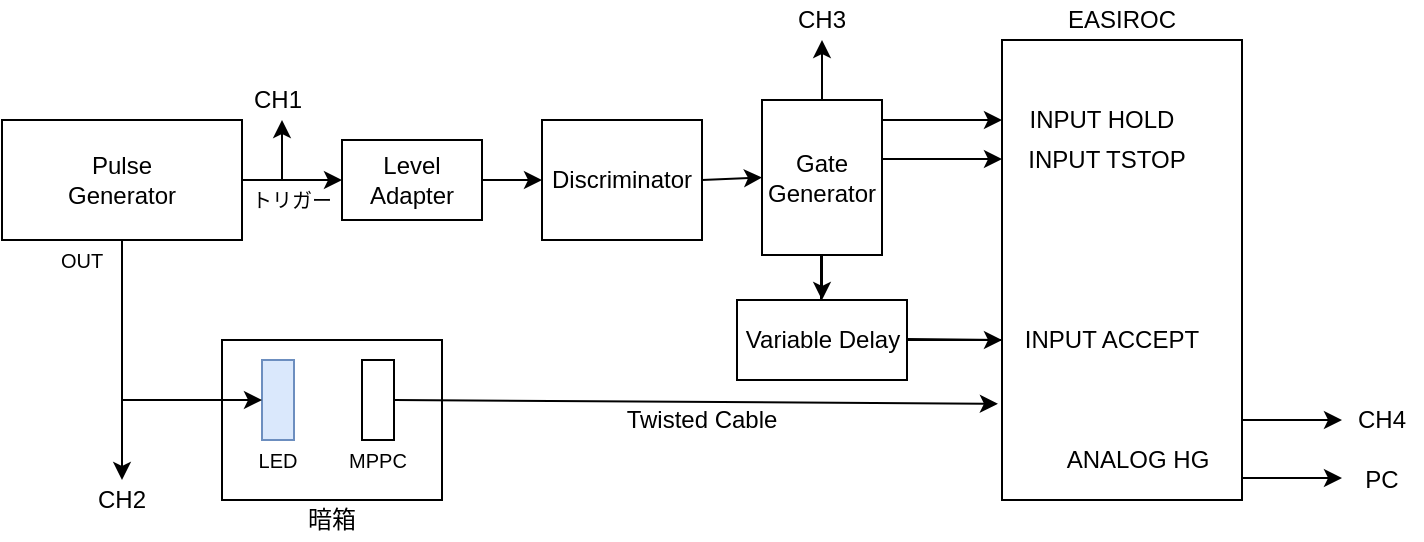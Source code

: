 <mxfile version="14.8.0" type="github" pages="4">
  <diagram id="VIzMXtqezVpVttC0OEFy" name="week1">
    <mxGraphModel dx="1422" dy="705" grid="1" gridSize="10" guides="1" tooltips="1" connect="1" arrows="1" fold="1" page="1" pageScale="1" pageWidth="827" pageHeight="1169" math="0" shadow="0">
      <root>
        <mxCell id="cUu9PjfouGyO5tR0Qzn7-0" />
        <mxCell id="cUu9PjfouGyO5tR0Qzn7-1" parent="cUu9PjfouGyO5tR0Qzn7-0" />
        <mxCell id="y3QXYnu1erSkWp9WGXwU-3" style="edgeStyle=orthogonalEdgeStyle;rounded=0;orthogonalLoop=1;jettySize=auto;html=1;entryX=0;entryY=0.5;entryDx=0;entryDy=0;" edge="1" parent="cUu9PjfouGyO5tR0Qzn7-1" source="cUu9PjfouGyO5tR0Qzn7-2" target="cUu9PjfouGyO5tR0Qzn7-9">
          <mxGeometry relative="1" as="geometry">
            <Array as="points">
              <mxPoint x="150" y="280" />
              <mxPoint x="150" y="280" />
            </Array>
          </mxGeometry>
        </mxCell>
        <mxCell id="cUu9PjfouGyO5tR0Qzn7-2" value="Pulse&lt;br&gt;Generator" style="rounded=0;whiteSpace=wrap;html=1;" parent="cUu9PjfouGyO5tR0Qzn7-1" vertex="1">
          <mxGeometry x="10" y="250" width="120" height="60" as="geometry" />
        </mxCell>
        <mxCell id="cUu9PjfouGyO5tR0Qzn7-6" value="CH2" style="text;html=1;strokeColor=none;fillColor=none;align=center;verticalAlign=middle;whiteSpace=wrap;rounded=0;" parent="cUu9PjfouGyO5tR0Qzn7-1" vertex="1">
          <mxGeometry x="50" y="430" width="40" height="20" as="geometry" />
        </mxCell>
        <mxCell id="cUu9PjfouGyO5tR0Qzn7-7" value="&lt;font style=&quot;font-size: 10px&quot;&gt;OUT&lt;/font&gt;" style="text;html=1;strokeColor=none;fillColor=none;align=center;verticalAlign=middle;whiteSpace=wrap;rounded=0;" parent="cUu9PjfouGyO5tR0Qzn7-1" vertex="1">
          <mxGeometry x="30" y="310" width="40" height="20" as="geometry" />
        </mxCell>
        <mxCell id="uQnxwt80TvmWFvXH1AND-0" style="edgeStyle=orthogonalEdgeStyle;rounded=0;orthogonalLoop=1;jettySize=auto;html=1;entryX=0;entryY=0.5;entryDx=0;entryDy=0;" edge="1" parent="cUu9PjfouGyO5tR0Qzn7-1" source="cUu9PjfouGyO5tR0Qzn7-9" target="cUu9PjfouGyO5tR0Qzn7-15">
          <mxGeometry relative="1" as="geometry" />
        </mxCell>
        <mxCell id="cUu9PjfouGyO5tR0Qzn7-9" value="Level&lt;br&gt;Adapter" style="rounded=0;whiteSpace=wrap;html=1;" parent="cUu9PjfouGyO5tR0Qzn7-1" vertex="1">
          <mxGeometry x="180" y="260" width="70" height="40" as="geometry" />
        </mxCell>
        <mxCell id="cUu9PjfouGyO5tR0Qzn7-11" value="CH1" style="text;html=1;strokeColor=none;fillColor=none;align=center;verticalAlign=middle;whiteSpace=wrap;rounded=0;" parent="cUu9PjfouGyO5tR0Qzn7-1" vertex="1">
          <mxGeometry x="128" y="230" width="40" height="20" as="geometry" />
        </mxCell>
        <mxCell id="cUu9PjfouGyO5tR0Qzn7-12" value="&lt;span style=&quot;font-size: 10px&quot;&gt;トリガー&lt;/span&gt;" style="text;html=1;strokeColor=none;fillColor=none;align=center;verticalAlign=middle;whiteSpace=wrap;rounded=0;" parent="cUu9PjfouGyO5tR0Qzn7-1" vertex="1">
          <mxGeometry x="130" y="280" width="50" height="20" as="geometry" />
        </mxCell>
        <mxCell id="cUu9PjfouGyO5tR0Qzn7-15" value="Discriminator" style="rounded=0;whiteSpace=wrap;html=1;" parent="cUu9PjfouGyO5tR0Qzn7-1" vertex="1">
          <mxGeometry x="280" y="250" width="80" height="60" as="geometry" />
        </mxCell>
        <mxCell id="uQnxwt80TvmWFvXH1AND-7" value="" style="edgeStyle=orthogonalEdgeStyle;rounded=0;orthogonalLoop=1;jettySize=auto;html=1;" edge="1" parent="cUu9PjfouGyO5tR0Qzn7-1" source="cUu9PjfouGyO5tR0Qzn7-16" target="cUu9PjfouGyO5tR0Qzn7-30">
          <mxGeometry relative="1" as="geometry" />
        </mxCell>
        <mxCell id="cUu9PjfouGyO5tR0Qzn7-16" value="Gate&lt;br&gt;Generator" style="rounded=0;whiteSpace=wrap;html=1;" parent="cUu9PjfouGyO5tR0Qzn7-1" vertex="1">
          <mxGeometry x="390" y="240" width="60" height="77.5" as="geometry" />
        </mxCell>
        <mxCell id="cUu9PjfouGyO5tR0Qzn7-20" value="CH3" style="text;html=1;strokeColor=none;fillColor=none;align=center;verticalAlign=middle;whiteSpace=wrap;rounded=0;" parent="cUu9PjfouGyO5tR0Qzn7-1" vertex="1">
          <mxGeometry x="400" y="190" width="40" height="20" as="geometry" />
        </mxCell>
        <mxCell id="cUu9PjfouGyO5tR0Qzn7-24" value="" style="endArrow=none;html=1;" parent="cUu9PjfouGyO5tR0Qzn7-1" edge="1">
          <mxGeometry width="50" height="50" relative="1" as="geometry">
            <mxPoint x="462.5" y="359.5" as="sourcePoint" />
            <mxPoint x="510" y="360" as="targetPoint" />
          </mxGeometry>
        </mxCell>
        <mxCell id="cUu9PjfouGyO5tR0Qzn7-25" value="" style="rounded=0;whiteSpace=wrap;html=1;" parent="cUu9PjfouGyO5tR0Qzn7-1" vertex="1">
          <mxGeometry x="510" y="210" width="120" height="230" as="geometry" />
        </mxCell>
        <mxCell id="cUu9PjfouGyO5tR0Qzn7-26" value="EASIROC" style="text;html=1;strokeColor=none;fillColor=none;align=center;verticalAlign=middle;whiteSpace=wrap;rounded=0;" parent="cUu9PjfouGyO5tR0Qzn7-1" vertex="1">
          <mxGeometry x="530" y="190" width="80" height="20" as="geometry" />
        </mxCell>
        <mxCell id="cUu9PjfouGyO5tR0Qzn7-27" value="INPUT HOLD" style="text;html=1;strokeColor=none;fillColor=none;align=center;verticalAlign=middle;whiteSpace=wrap;rounded=0;" parent="cUu9PjfouGyO5tR0Qzn7-1" vertex="1">
          <mxGeometry x="510" y="240" width="100" height="20" as="geometry" />
        </mxCell>
        <mxCell id="cUu9PjfouGyO5tR0Qzn7-28" value="INPUT TSTOP" style="text;html=1;strokeColor=none;fillColor=none;align=center;verticalAlign=middle;whiteSpace=wrap;rounded=0;" parent="cUu9PjfouGyO5tR0Qzn7-1" vertex="1">
          <mxGeometry x="515" y="260" width="95" height="20" as="geometry" />
        </mxCell>
        <mxCell id="cUu9PjfouGyO5tR0Qzn7-29" value="" style="endArrow=none;html=1;" parent="cUu9PjfouGyO5tR0Qzn7-1" edge="1">
          <mxGeometry width="50" height="50" relative="1" as="geometry">
            <mxPoint x="419.5" y="340" as="sourcePoint" />
            <mxPoint x="419.5" y="317.5" as="targetPoint" />
          </mxGeometry>
        </mxCell>
        <mxCell id="uQnxwt80TvmWFvXH1AND-8" value="" style="edgeStyle=orthogonalEdgeStyle;rounded=0;orthogonalLoop=1;jettySize=auto;html=1;" edge="1" parent="cUu9PjfouGyO5tR0Qzn7-1" source="cUu9PjfouGyO5tR0Qzn7-30" target="cUu9PjfouGyO5tR0Qzn7-31">
          <mxGeometry relative="1" as="geometry" />
        </mxCell>
        <mxCell id="cUu9PjfouGyO5tR0Qzn7-30" value="Variable Delay" style="rounded=0;whiteSpace=wrap;html=1;" parent="cUu9PjfouGyO5tR0Qzn7-1" vertex="1">
          <mxGeometry x="377.5" y="340" width="85" height="40" as="geometry" />
        </mxCell>
        <mxCell id="cUu9PjfouGyO5tR0Qzn7-31" value="INPUT ACCEPT" style="text;html=1;strokeColor=none;fillColor=none;align=center;verticalAlign=middle;whiteSpace=wrap;rounded=0;" parent="cUu9PjfouGyO5tR0Qzn7-1" vertex="1">
          <mxGeometry x="510" y="350" width="110" height="20" as="geometry" />
        </mxCell>
        <mxCell id="cUu9PjfouGyO5tR0Qzn7-32" value="ANALOG HG" style="text;html=1;strokeColor=none;fillColor=none;align=center;verticalAlign=middle;whiteSpace=wrap;rounded=0;" parent="cUu9PjfouGyO5tR0Qzn7-1" vertex="1">
          <mxGeometry x="530" y="410" width="96" height="20" as="geometry" />
        </mxCell>
        <mxCell id="cUu9PjfouGyO5tR0Qzn7-39" value="CH4" style="text;html=1;strokeColor=none;fillColor=none;align=center;verticalAlign=middle;whiteSpace=wrap;rounded=0;" parent="cUu9PjfouGyO5tR0Qzn7-1" vertex="1">
          <mxGeometry x="680" y="390" width="40" height="20" as="geometry" />
        </mxCell>
        <mxCell id="cUu9PjfouGyO5tR0Qzn7-40" value="PC" style="text;html=1;strokeColor=none;fillColor=none;align=center;verticalAlign=middle;whiteSpace=wrap;rounded=0;" parent="cUu9PjfouGyO5tR0Qzn7-1" vertex="1">
          <mxGeometry x="680" y="420" width="40" height="20" as="geometry" />
        </mxCell>
        <mxCell id="cUu9PjfouGyO5tR0Qzn7-41" value="" style="rounded=0;whiteSpace=wrap;html=1;" parent="cUu9PjfouGyO5tR0Qzn7-1" vertex="1">
          <mxGeometry x="120" y="360" width="110" height="80" as="geometry" />
        </mxCell>
        <mxCell id="cUu9PjfouGyO5tR0Qzn7-43" value="" style="rounded=0;whiteSpace=wrap;html=1;fillColor=#dae8fc;strokeColor=#6c8ebf;" parent="cUu9PjfouGyO5tR0Qzn7-1" vertex="1">
          <mxGeometry x="140" y="370" width="16" height="40" as="geometry" />
        </mxCell>
        <mxCell id="cUu9PjfouGyO5tR0Qzn7-47" value="" style="rounded=0;whiteSpace=wrap;html=1;" parent="cUu9PjfouGyO5tR0Qzn7-1" vertex="1">
          <mxGeometry x="190" y="370" width="16" height="40" as="geometry" />
        </mxCell>
        <mxCell id="cUu9PjfouGyO5tR0Qzn7-52" value="&lt;font style=&quot;font-size: 10px&quot;&gt;LED&lt;/font&gt;" style="text;html=1;strokeColor=none;fillColor=none;align=center;verticalAlign=middle;whiteSpace=wrap;rounded=0;" parent="cUu9PjfouGyO5tR0Qzn7-1" vertex="1">
          <mxGeometry x="128" y="410" width="40" height="20" as="geometry" />
        </mxCell>
        <mxCell id="cUu9PjfouGyO5tR0Qzn7-53" value="暗箱" style="text;html=1;strokeColor=none;fillColor=none;align=center;verticalAlign=middle;whiteSpace=wrap;rounded=0;" parent="cUu9PjfouGyO5tR0Qzn7-1" vertex="1">
          <mxGeometry x="155" y="440" width="40" height="20" as="geometry" />
        </mxCell>
        <mxCell id="cUu9PjfouGyO5tR0Qzn7-55" value="&lt;font style=&quot;font-size: 10px&quot;&gt;MPPC&lt;/font&gt;" style="text;html=1;strokeColor=none;fillColor=none;align=center;verticalAlign=middle;whiteSpace=wrap;rounded=0;" parent="cUu9PjfouGyO5tR0Qzn7-1" vertex="1">
          <mxGeometry x="178" y="410" width="40" height="20" as="geometry" />
        </mxCell>
        <mxCell id="y3QXYnu1erSkWp9WGXwU-6" value="" style="endArrow=classic;html=1;" edge="1" parent="cUu9PjfouGyO5tR0Qzn7-1">
          <mxGeometry width="50" height="50" relative="1" as="geometry">
            <mxPoint x="150" y="280" as="sourcePoint" />
            <mxPoint x="150" y="250" as="targetPoint" />
          </mxGeometry>
        </mxCell>
        <mxCell id="uQnxwt80TvmWFvXH1AND-3" value="" style="endArrow=classic;html=1;entryX=0;entryY=0.5;entryDx=0;entryDy=0;" edge="1" parent="cUu9PjfouGyO5tR0Qzn7-1" target="cUu9PjfouGyO5tR0Qzn7-16">
          <mxGeometry width="50" height="50" relative="1" as="geometry">
            <mxPoint x="360" y="280" as="sourcePoint" />
            <mxPoint x="410" y="230" as="targetPoint" />
          </mxGeometry>
        </mxCell>
        <mxCell id="uQnxwt80TvmWFvXH1AND-4" value="" style="endArrow=classic;html=1;entryX=0;entryY=0.5;entryDx=0;entryDy=0;entryPerimeter=0;" edge="1" parent="cUu9PjfouGyO5tR0Qzn7-1" target="cUu9PjfouGyO5tR0Qzn7-27">
          <mxGeometry width="50" height="50" relative="1" as="geometry">
            <mxPoint x="450" y="250" as="sourcePoint" />
            <mxPoint x="500" y="200" as="targetPoint" />
          </mxGeometry>
        </mxCell>
        <mxCell id="uQnxwt80TvmWFvXH1AND-5" value="" style="endArrow=classic;html=1;entryX=0;entryY=0.5;entryDx=0;entryDy=0;entryPerimeter=0;" edge="1" parent="cUu9PjfouGyO5tR0Qzn7-1">
          <mxGeometry width="50" height="50" relative="1" as="geometry">
            <mxPoint x="450" y="269.5" as="sourcePoint" />
            <mxPoint x="510" y="269.5" as="targetPoint" />
          </mxGeometry>
        </mxCell>
        <mxCell id="uQnxwt80TvmWFvXH1AND-6" value="" style="endArrow=classic;html=1;entryX=0.5;entryY=1;entryDx=0;entryDy=0;exitX=0.5;exitY=0;exitDx=0;exitDy=0;" edge="1" parent="cUu9PjfouGyO5tR0Qzn7-1" source="cUu9PjfouGyO5tR0Qzn7-16" target="cUu9PjfouGyO5tR0Qzn7-20">
          <mxGeometry width="50" height="50" relative="1" as="geometry">
            <mxPoint x="414" y="240" as="sourcePoint" />
            <mxPoint x="464" y="190" as="targetPoint" />
          </mxGeometry>
        </mxCell>
        <mxCell id="uQnxwt80TvmWFvXH1AND-9" value="" style="endArrow=classic;html=1;entryX=-0.017;entryY=0.791;entryDx=0;entryDy=0;entryPerimeter=0;" edge="1" parent="cUu9PjfouGyO5tR0Qzn7-1" target="cUu9PjfouGyO5tR0Qzn7-25">
          <mxGeometry width="50" height="50" relative="1" as="geometry">
            <mxPoint x="206" y="390" as="sourcePoint" />
            <mxPoint x="256" y="340" as="targetPoint" />
          </mxGeometry>
        </mxCell>
        <mxCell id="uQnxwt80TvmWFvXH1AND-10" value="" style="endArrow=classic;html=1;entryX=0;entryY=0.5;entryDx=0;entryDy=0;" edge="1" parent="cUu9PjfouGyO5tR0Qzn7-1" target="cUu9PjfouGyO5tR0Qzn7-43">
          <mxGeometry width="50" height="50" relative="1" as="geometry">
            <mxPoint x="70" y="390" as="sourcePoint" />
            <mxPoint x="120" y="335" as="targetPoint" />
          </mxGeometry>
        </mxCell>
        <mxCell id="uQnxwt80TvmWFvXH1AND-12" value="" style="endArrow=classic;html=1;entryX=0.5;entryY=0;entryDx=0;entryDy=0;exitX=0.5;exitY=1;exitDx=0;exitDy=0;exitPerimeter=0;" edge="1" parent="cUu9PjfouGyO5tR0Qzn7-1" source="cUu9PjfouGyO5tR0Qzn7-2" target="cUu9PjfouGyO5tR0Qzn7-6">
          <mxGeometry width="50" height="50" relative="1" as="geometry">
            <mxPoint x="60" y="315" as="sourcePoint" />
            <mxPoint x="110" y="265" as="targetPoint" />
          </mxGeometry>
        </mxCell>
        <mxCell id="BYKjfA4uncPW33Gn7qg3-0" value="" style="endArrow=classic;html=1;entryX=0;entryY=0.5;entryDx=0;entryDy=0;" edge="1" parent="cUu9PjfouGyO5tR0Qzn7-1" target="cUu9PjfouGyO5tR0Qzn7-39">
          <mxGeometry width="50" height="50" relative="1" as="geometry">
            <mxPoint x="630" y="400" as="sourcePoint" />
            <mxPoint x="680" y="350" as="targetPoint" />
          </mxGeometry>
        </mxCell>
        <mxCell id="BYKjfA4uncPW33Gn7qg3-1" value="" style="endArrow=classic;html=1;entryX=0;entryY=0.5;entryDx=0;entryDy=0;" edge="1" parent="cUu9PjfouGyO5tR0Qzn7-1">
          <mxGeometry width="50" height="50" relative="1" as="geometry">
            <mxPoint x="630" y="429" as="sourcePoint" />
            <mxPoint x="680" y="429" as="targetPoint" />
          </mxGeometry>
        </mxCell>
        <mxCell id="JjAQMw-x5EHKRVcm1I6i-4" value="Twisted Cable" style="text;html=1;strokeColor=none;fillColor=none;align=center;verticalAlign=middle;whiteSpace=wrap;rounded=0;" vertex="1" parent="cUu9PjfouGyO5tR0Qzn7-1">
          <mxGeometry x="310" y="390" width="100" height="20" as="geometry" />
        </mxCell>
      </root>
    </mxGraphModel>
  </diagram>
  <diagram id="Lo5GudRYVA3cNbUUu6u8" name="week2">
    <mxGraphModel dx="1422" dy="705" grid="1" gridSize="10" guides="1" tooltips="1" connect="1" arrows="1" fold="1" page="1" pageScale="1" pageWidth="827" pageHeight="1169" math="0" shadow="0">
      <root>
        <mxCell id="0" />
        <mxCell id="1" parent="0" />
        <mxCell id="Ji7lrNQVcZ0eJJV9aK35-1" value="" style="rounded=0;whiteSpace=wrap;html=1;" parent="1" vertex="1">
          <mxGeometry x="490" y="200" width="120" height="220" as="geometry" />
        </mxCell>
        <mxCell id="Ji7lrNQVcZ0eJJV9aK35-2" value="EASIROC" style="text;html=1;strokeColor=none;fillColor=none;align=center;verticalAlign=middle;whiteSpace=wrap;rounded=0;" parent="1" vertex="1">
          <mxGeometry x="540" y="170" width="40" height="20" as="geometry" />
        </mxCell>
        <mxCell id="Ji7lrNQVcZ0eJJV9aK35-3" value="INPUT HOLD" style="text;html=1;strokeColor=none;fillColor=none;align=center;verticalAlign=middle;whiteSpace=wrap;rounded=0;" parent="1" vertex="1">
          <mxGeometry x="490" y="220" width="100" height="20" as="geometry" />
        </mxCell>
        <mxCell id="Ji7lrNQVcZ0eJJV9aK35-4" value="INPUT TSTOP" style="text;html=1;strokeColor=none;fillColor=none;align=center;verticalAlign=middle;whiteSpace=wrap;rounded=0;" parent="1" vertex="1">
          <mxGeometry x="490" y="240" width="100" height="20" as="geometry" />
        </mxCell>
        <mxCell id="Ji7lrNQVcZ0eJJV9aK35-5" value="INPUT ACCEPT" style="text;html=1;strokeColor=none;fillColor=none;align=center;verticalAlign=middle;whiteSpace=wrap;rounded=0;" parent="1" vertex="1">
          <mxGeometry x="497.5" y="320" width="105" height="20" as="geometry" />
        </mxCell>
        <mxCell id="Ji7lrNQVcZ0eJJV9aK35-7" value="ANALOG HG" style="text;html=1;strokeColor=none;fillColor=none;align=center;verticalAlign=middle;whiteSpace=wrap;rounded=0;" parent="1" vertex="1">
          <mxGeometry x="510" y="390" width="110" height="20" as="geometry" />
        </mxCell>
        <mxCell id="Ji7lrNQVcZ0eJJV9aK35-15" value="CH3" style="text;html=1;strokeColor=none;fillColor=none;align=center;verticalAlign=middle;whiteSpace=wrap;rounded=0;" parent="1" vertex="1">
          <mxGeometry x="670" y="370" width="40" height="20" as="geometry" />
        </mxCell>
        <mxCell id="Ji7lrNQVcZ0eJJV9aK35-16" value="PC" style="text;html=1;strokeColor=none;fillColor=none;align=center;verticalAlign=middle;whiteSpace=wrap;rounded=0;" parent="1" vertex="1">
          <mxGeometry x="670" y="400" width="40" height="20" as="geometry" />
        </mxCell>
        <mxCell id="oYqqVpNoEUwPqUknw9KI-1" value="" style="edgeStyle=orthogonalEdgeStyle;rounded=0;orthogonalLoop=1;jettySize=auto;html=1;" edge="1" parent="1" source="Ji7lrNQVcZ0eJJV9aK35-17" target="Ji7lrNQVcZ0eJJV9aK35-21">
          <mxGeometry relative="1" as="geometry" />
        </mxCell>
        <mxCell id="Ji7lrNQVcZ0eJJV9aK35-17" value="Trigger&lt;br&gt;Scintillator" style="rounded=0;whiteSpace=wrap;html=1;" parent="1" vertex="1">
          <mxGeometry x="35" y="240" width="100" height="40" as="geometry" />
        </mxCell>
        <mxCell id="Ji7lrNQVcZ0eJJV9aK35-18" value="Main&lt;br&gt;Scintillator" style="rounded=0;whiteSpace=wrap;html=1;" parent="1" vertex="1">
          <mxGeometry x="40" y="350" width="130" height="60" as="geometry" />
        </mxCell>
        <mxCell id="Ji7lrNQVcZ0eJJV9aK35-19" value="HV -1300V" style="text;html=1;strokeColor=none;fillColor=none;align=center;verticalAlign=middle;whiteSpace=wrap;rounded=0;" parent="1" vertex="1">
          <mxGeometry x="50" y="200" width="70" height="50" as="geometry" />
        </mxCell>
        <mxCell id="oYqqVpNoEUwPqUknw9KI-2" value="" style="edgeStyle=orthogonalEdgeStyle;rounded=0;orthogonalLoop=1;jettySize=auto;html=1;" edge="1" parent="1" source="Ji7lrNQVcZ0eJJV9aK35-21" target="Ji7lrNQVcZ0eJJV9aK35-22">
          <mxGeometry relative="1" as="geometry" />
        </mxCell>
        <mxCell id="Ji7lrNQVcZ0eJJV9aK35-21" value="Discriminator" style="rounded=0;whiteSpace=wrap;html=1;" parent="1" vertex="1">
          <mxGeometry x="170" y="245" width="80" height="30" as="geometry" />
        </mxCell>
        <mxCell id="oYqqVpNoEUwPqUknw9KI-5" value="" style="edgeStyle=orthogonalEdgeStyle;rounded=0;orthogonalLoop=1;jettySize=auto;html=1;" edge="1" parent="1" source="Ji7lrNQVcZ0eJJV9aK35-22" target="Ji7lrNQVcZ0eJJV9aK35-40">
          <mxGeometry relative="1" as="geometry" />
        </mxCell>
        <mxCell id="Ji7lrNQVcZ0eJJV9aK35-22" value="Gate&lt;br&gt;Generator" style="rounded=0;whiteSpace=wrap;html=1;" parent="1" vertex="1">
          <mxGeometry x="290" y="217.5" width="70" height="85" as="geometry" />
        </mxCell>
        <mxCell id="Ji7lrNQVcZ0eJJV9aK35-23" value="" style="endArrow=none;html=1;entryX=0;entryY=0.5;entryDx=0;entryDy=0;" parent="1" target="Ji7lrNQVcZ0eJJV9aK35-22" edge="1">
          <mxGeometry width="50" height="50" relative="1" as="geometry">
            <mxPoint x="250" y="260" as="sourcePoint" />
            <mxPoint x="300" y="210" as="targetPoint" />
          </mxGeometry>
        </mxCell>
        <mxCell id="Ji7lrNQVcZ0eJJV9aK35-25" value="CH1" style="text;html=1;strokeColor=none;fillColor=none;align=center;verticalAlign=middle;whiteSpace=wrap;rounded=0;" parent="1" vertex="1">
          <mxGeometry x="130" y="197.5" width="40" height="20" as="geometry" />
        </mxCell>
        <mxCell id="Ji7lrNQVcZ0eJJV9aK35-27" value="CH2" style="text;html=1;strokeColor=none;fillColor=none;align=center;verticalAlign=middle;whiteSpace=wrap;rounded=0;" parent="1" vertex="1">
          <mxGeometry x="250" y="200" width="40" height="20" as="geometry" />
        </mxCell>
        <mxCell id="Ji7lrNQVcZ0eJJV9aK35-32" value="" style="endArrow=none;html=1;" parent="1" edge="1">
          <mxGeometry width="50" height="50" relative="1" as="geometry">
            <mxPoint x="320" y="330" as="sourcePoint" />
            <mxPoint x="320" y="302.5" as="targetPoint" />
          </mxGeometry>
        </mxCell>
        <mxCell id="Ji7lrNQVcZ0eJJV9aK35-34" value="Variable&lt;br&gt;Delay" style="rounded=0;whiteSpace=wrap;html=1;direction=south;" parent="1" vertex="1">
          <mxGeometry x="390" y="300" width="60" height="60" as="geometry" />
        </mxCell>
        <mxCell id="Ji7lrNQVcZ0eJJV9aK35-40" value="CH4" style="text;html=1;strokeColor=none;fillColor=none;align=center;verticalAlign=middle;whiteSpace=wrap;rounded=0;" parent="1" vertex="1">
          <mxGeometry x="305" y="160" width="40" height="20" as="geometry" />
        </mxCell>
        <mxCell id="oYqqVpNoEUwPqUknw9KI-3" value="" style="endArrow=classic;html=1;entryX=0;entryY=0.5;entryDx=0;entryDy=0;" edge="1" parent="1" target="Ji7lrNQVcZ0eJJV9aK35-3">
          <mxGeometry width="50" height="50" relative="1" as="geometry">
            <mxPoint x="360" y="230" as="sourcePoint" />
            <mxPoint x="410" y="185" as="targetPoint" />
          </mxGeometry>
        </mxCell>
        <mxCell id="oYqqVpNoEUwPqUknw9KI-4" value="" style="endArrow=classic;html=1;entryX=0;entryY=0.5;entryDx=0;entryDy=0;" edge="1" parent="1">
          <mxGeometry width="50" height="50" relative="1" as="geometry">
            <mxPoint x="360" y="249" as="sourcePoint" />
            <mxPoint x="490" y="249" as="targetPoint" />
          </mxGeometry>
        </mxCell>
        <mxCell id="oYqqVpNoEUwPqUknw9KI-6" value="" style="endArrow=classic;html=1;entryX=0.5;entryY=1;entryDx=0;entryDy=0;" edge="1" parent="1" target="Ji7lrNQVcZ0eJJV9aK35-34">
          <mxGeometry width="50" height="50" relative="1" as="geometry">
            <mxPoint x="320" y="330" as="sourcePoint" />
            <mxPoint x="370" y="280" as="targetPoint" />
          </mxGeometry>
        </mxCell>
        <mxCell id="oYqqVpNoEUwPqUknw9KI-8" value="" style="endArrow=classic;html=1;entryX=-0.008;entryY=0.823;entryDx=0;entryDy=0;entryPerimeter=0;" edge="1" parent="1" target="Ji7lrNQVcZ0eJJV9aK35-1">
          <mxGeometry width="50" height="50" relative="1" as="geometry">
            <mxPoint x="170" y="380" as="sourcePoint" />
            <mxPoint x="220" y="330" as="targetPoint" />
          </mxGeometry>
        </mxCell>
        <mxCell id="oYqqVpNoEUwPqUknw9KI-11" value="" style="endArrow=classic;html=1;" edge="1" parent="1">
          <mxGeometry width="50" height="50" relative="1" as="geometry">
            <mxPoint x="269.5" y="260" as="sourcePoint" />
            <mxPoint x="269.5" y="220" as="targetPoint" />
          </mxGeometry>
        </mxCell>
        <mxCell id="oYqqVpNoEUwPqUknw9KI-13" value="" style="endArrow=classic;html=1;" edge="1" parent="1">
          <mxGeometry width="50" height="50" relative="1" as="geometry">
            <mxPoint x="150" y="260" as="sourcePoint" />
            <mxPoint x="150" y="220" as="targetPoint" />
          </mxGeometry>
        </mxCell>
        <mxCell id="mdzj88hZtW25muBwfcRM-1" value="Twisted Cable&lt;br&gt;(64本)" style="text;html=1;strokeColor=none;fillColor=none;align=center;verticalAlign=middle;whiteSpace=wrap;rounded=0;" vertex="1" parent="1">
          <mxGeometry x="275" y="390" width="100" height="20" as="geometry" />
        </mxCell>
        <mxCell id="bWbt9MxjqxlLeClVLNcf-1" value="" style="endArrow=classic;html=1;entryX=-0.017;entryY=0.595;entryDx=0;entryDy=0;entryPerimeter=0;" edge="1" parent="1" target="Ji7lrNQVcZ0eJJV9aK35-1">
          <mxGeometry width="50" height="50" relative="1" as="geometry">
            <mxPoint x="450" y="330" as="sourcePoint" />
            <mxPoint x="480" y="330" as="targetPoint" />
          </mxGeometry>
        </mxCell>
        <mxCell id="bWbt9MxjqxlLeClVLNcf-2" value="" style="endArrow=classic;html=1;entryX=0;entryY=0.5;entryDx=0;entryDy=0;" edge="1" parent="1" target="Ji7lrNQVcZ0eJJV9aK35-15">
          <mxGeometry width="50" height="50" relative="1" as="geometry">
            <mxPoint x="610" y="380" as="sourcePoint" />
            <mxPoint x="660" y="330" as="targetPoint" />
          </mxGeometry>
        </mxCell>
        <mxCell id="bWbt9MxjqxlLeClVLNcf-3" value="" style="endArrow=classic;html=1;entryX=0;entryY=0.5;entryDx=0;entryDy=0;" edge="1" parent="1">
          <mxGeometry width="50" height="50" relative="1" as="geometry">
            <mxPoint x="610" y="410" as="sourcePoint" />
            <mxPoint x="670" y="410" as="targetPoint" />
          </mxGeometry>
        </mxCell>
      </root>
    </mxGraphModel>
  </diagram>
  <diagram id="C8Oa22iKtFZyBKS8Fa9D" name="scintillator">
    <mxGraphModel dx="1422" dy="705" grid="1" gridSize="10" guides="1" tooltips="1" connect="1" arrows="1" fold="1" page="1" pageScale="1" pageWidth="827" pageHeight="1169" math="0" shadow="0">
      <root>
        <mxCell id="QXPu5I6CpDuPxE4-Bhv0-0" />
        <mxCell id="QXPu5I6CpDuPxE4-Bhv0-1" parent="QXPu5I6CpDuPxE4-Bhv0-0" />
        <mxCell id="C8v1Nsa6sYDW0nCC3gCH-4" value="" style="shape=cube;whiteSpace=wrap;html=1;boundedLbl=1;backgroundOutline=1;darkOpacity=0.05;darkOpacity2=0.1;size=30;" parent="QXPu5I6CpDuPxE4-Bhv0-1" vertex="1">
          <mxGeometry x="140" y="140" width="190" height="80" as="geometry" />
        </mxCell>
        <mxCell id="C8v1Nsa6sYDW0nCC3gCH-7" value="" style="group" parent="QXPu5I6CpDuPxE4-Bhv0-1" vertex="1" connectable="0">
          <mxGeometry x="170.003" y="89.997" width="108.527" height="88.033" as="geometry" />
        </mxCell>
        <mxCell id="C8v1Nsa6sYDW0nCC3gCH-3" value="" style="strokeWidth=1;html=1;shape=mxgraph.flowchart.direct_data;whiteSpace=wrap;direction=north;rotation=134;" parent="C8v1Nsa6sYDW0nCC3gCH-7" vertex="1">
          <mxGeometry x="18.527" y="-1.967" width="20" height="60" as="geometry" />
        </mxCell>
        <mxCell id="C8v1Nsa6sYDW0nCC3gCH-6" value="" style="shape=cube;whiteSpace=wrap;html=1;boundedLbl=1;backgroundOutline=1;darkOpacity=0.05;darkOpacity2=0.1;size=40;" parent="C8v1Nsa6sYDW0nCC3gCH-7" vertex="1">
          <mxGeometry x="28.527" y="38.033" width="80" height="50" as="geometry" />
        </mxCell>
        <mxCell id="qSsTESZ9RphQpEn__S_5-6" value="" style="shape=requiredInterface;html=1;verticalLabelPosition=bottom;strokeWidth=1;direction=south;" parent="C8v1Nsa6sYDW0nCC3gCH-7" vertex="1">
          <mxGeometry y="78.03" width="60" height="10" as="geometry" />
        </mxCell>
        <mxCell id="C8v1Nsa6sYDW0nCC3gCH-9" value="西" style="text;html=1;strokeColor=none;fillColor=none;align=center;verticalAlign=middle;whiteSpace=wrap;rounded=0;" parent="QXPu5I6CpDuPxE4-Bhv0-1" vertex="1">
          <mxGeometry x="100" y="140" width="40" height="20" as="geometry" />
        </mxCell>
        <mxCell id="C8v1Nsa6sYDW0nCC3gCH-10" value="東" style="text;html=1;strokeColor=none;fillColor=none;align=center;verticalAlign=middle;whiteSpace=wrap;rounded=0;" parent="QXPu5I6CpDuPxE4-Bhv0-1" vertex="1">
          <mxGeometry x="330" y="140" width="40" height="20" as="geometry" />
        </mxCell>
        <mxCell id="C8v1Nsa6sYDW0nCC3gCH-13" value="" style="shape=requiredInterface;html=1;verticalLabelPosition=bottom;strokeWidth=1;direction=south;" parent="QXPu5I6CpDuPxE4-Bhv0-1" vertex="1">
          <mxGeometry x="238.53" y="178.03" width="40" height="10" as="geometry" />
        </mxCell>
        <mxCell id="qSsTESZ9RphQpEn__S_5-3" value="" style="shape=requiredInterface;html=1;verticalLabelPosition=bottom;strokeWidth=1;direction=south;" parent="QXPu5I6CpDuPxE4-Bhv0-1" vertex="1">
          <mxGeometry x="170" y="220" width="160" height="10" as="geometry" />
        </mxCell>
        <mxCell id="qSsTESZ9RphQpEn__S_5-4" value="750mm" style="text;html=1;strokeColor=none;fillColor=none;align=center;verticalAlign=middle;whiteSpace=wrap;rounded=0;" parent="QXPu5I6CpDuPxE4-Bhv0-1" vertex="1">
          <mxGeometry x="250" y="230" width="40" height="20" as="geometry" />
        </mxCell>
        <mxCell id="qSsTESZ9RphQpEn__S_5-5" value="70mm" style="text;html=1;strokeColor=none;fillColor=none;align=center;verticalAlign=middle;whiteSpace=wrap;rounded=0;" parent="QXPu5I6CpDuPxE4-Bhv0-1" vertex="1">
          <mxGeometry x="250" y="188.03" width="40" height="20" as="geometry" />
        </mxCell>
        <mxCell id="qSsTESZ9RphQpEn__S_5-7" value="a" style="text;html=1;strokeColor=none;fillColor=none;align=center;verticalAlign=middle;whiteSpace=wrap;rounded=0;" parent="QXPu5I6CpDuPxE4-Bhv0-1" vertex="1">
          <mxGeometry x="180" y="173.03" width="40" height="20" as="geometry" />
        </mxCell>
        <mxCell id="OkhWLbDddTzcz-lvyxJK-0" value="" style="group" vertex="1" connectable="0" parent="QXPu5I6CpDuPxE4-Bhv0-1">
          <mxGeometry x="550.003" y="309.997" width="108.527" height="88.033" as="geometry" />
        </mxCell>
        <mxCell id="OkhWLbDddTzcz-lvyxJK-1" value="" style="strokeWidth=1;html=1;shape=mxgraph.flowchart.direct_data;whiteSpace=wrap;direction=north;rotation=134;" vertex="1" parent="OkhWLbDddTzcz-lvyxJK-0">
          <mxGeometry x="18.527" y="-1.967" width="20" height="60" as="geometry" />
        </mxCell>
        <mxCell id="OkhWLbDddTzcz-lvyxJK-2" value="" style="shape=cube;whiteSpace=wrap;html=1;boundedLbl=1;backgroundOutline=1;darkOpacity=0.05;darkOpacity2=0.1;size=40;" vertex="1" parent="OkhWLbDddTzcz-lvyxJK-0">
          <mxGeometry x="28.527" y="38.033" width="80" height="50" as="geometry" />
        </mxCell>
      </root>
    </mxGraphModel>
  </diagram>
  <diagram id="am_VJoZVjMX6br0QPQGv" name="Main_Scintillator">
    <mxGraphModel dx="1422" dy="705" grid="1" gridSize="10" guides="1" tooltips="1" connect="1" arrows="1" fold="1" page="1" pageScale="1" pageWidth="827" pageHeight="1169" math="0" shadow="0">
      <root>
        <mxCell id="MOiCT6kiYbRIa2m8P4lJ-0" />
        <mxCell id="MOiCT6kiYbRIa2m8P4lJ-1" parent="MOiCT6kiYbRIa2m8P4lJ-0" />
        <mxCell id="9iGXb3V7DAH4OSTbj_-p-18" value="" style="shape=requiredInterface;html=1;verticalLabelPosition=bottom;" vertex="1" parent="MOiCT6kiYbRIa2m8P4lJ-1">
          <mxGeometry x="580" y="430" width="10" height="20" as="geometry" />
        </mxCell>
        <mxCell id="9iGXb3V7DAH4OSTbj_-p-19" value="" style="shape=requiredInterface;html=1;verticalLabelPosition=bottom;rotation=-45;" vertex="1" parent="MOiCT6kiYbRIa2m8P4lJ-1">
          <mxGeometry x="559.39" y="374.39" width="10" height="60" as="geometry" />
        </mxCell>
        <mxCell id="9iGXb3V7DAH4OSTbj_-p-20" value="" style="shape=requiredInterface;html=1;verticalLabelPosition=bottom;direction=north;" vertex="1" parent="MOiCT6kiYbRIa2m8P4lJ-1">
          <mxGeometry x="160" y="380" width="380" height="10" as="geometry" />
        </mxCell>
        <mxCell id="9iGXb3V7DAH4OSTbj_-p-21" value="&lt;font style=&quot;font-size: 14px&quot;&gt;750mm&lt;/font&gt;" style="text;html=1;strokeColor=none;fillColor=none;align=center;verticalAlign=middle;whiteSpace=wrap;rounded=0;" vertex="1" parent="MOiCT6kiYbRIa2m8P4lJ-1">
          <mxGeometry x="300" y="354.39" width="70" height="20" as="geometry" />
        </mxCell>
        <mxCell id="9iGXb3V7DAH4OSTbj_-p-22" value="&lt;font style=&quot;font-size: 14px&quot;&gt;160mm&lt;/font&gt;" style="text;html=1;strokeColor=none;fillColor=none;align=center;verticalAlign=middle;whiteSpace=wrap;rounded=0;" vertex="1" parent="MOiCT6kiYbRIa2m8P4lJ-1">
          <mxGeometry x="580" y="390" width="60" height="20" as="geometry" />
        </mxCell>
        <mxCell id="9iGXb3V7DAH4OSTbj_-p-23" value="&lt;font style=&quot;font-size: 14px&quot;&gt;10mm&lt;/font&gt;" style="text;html=1;strokeColor=none;fillColor=none;align=center;verticalAlign=middle;whiteSpace=wrap;rounded=0;" vertex="1" parent="MOiCT6kiYbRIa2m8P4lJ-1">
          <mxGeometry x="600" y="430" width="40" height="20" as="geometry" />
        </mxCell>
        <mxCell id="9iGXb3V7DAH4OSTbj_-p-24" value="" style="shape=requiredInterface;html=1;verticalLabelPosition=bottom;rotation=-180;" vertex="1" parent="MOiCT6kiYbRIa2m8P4lJ-1">
          <mxGeometry x="150" y="410" width="10" height="10" as="geometry" />
        </mxCell>
        <mxCell id="9iGXb3V7DAH4OSTbj_-p-46" value="" style="group" vertex="1" connectable="0" parent="MOiCT6kiYbRIa2m8P4lJ-1">
          <mxGeometry x="160" y="570" width="420" height="90" as="geometry" />
        </mxCell>
        <mxCell id="9iGXb3V7DAH4OSTbj_-p-45" value="" style="group" vertex="1" connectable="0" parent="9iGXb3V7DAH4OSTbj_-p-46">
          <mxGeometry y="30" width="420" height="60" as="geometry" />
        </mxCell>
        <mxCell id="9iGXb3V7DAH4OSTbj_-p-36" value="" style="shape=cube;whiteSpace=wrap;html=1;boundedLbl=1;backgroundOutline=1;darkOpacity=0.05;darkOpacity2=0.1;size=40;" vertex="1" parent="9iGXb3V7DAH4OSTbj_-p-45">
          <mxGeometry width="420" height="60" as="geometry" />
        </mxCell>
        <mxCell id="9iGXb3V7DAH4OSTbj_-p-37" value="" style="endArrow=none;html=1;" edge="1" parent="9iGXb3V7DAH4OSTbj_-p-45">
          <mxGeometry width="50" height="50" relative="1" as="geometry">
            <mxPoint x="10" y="10" as="sourcePoint" />
            <mxPoint x="390" y="10" as="targetPoint" />
          </mxGeometry>
        </mxCell>
        <mxCell id="9iGXb3V7DAH4OSTbj_-p-39" value="" style="endArrow=none;html=1;" edge="1" parent="9iGXb3V7DAH4OSTbj_-p-45">
          <mxGeometry width="50" height="50" relative="1" as="geometry">
            <mxPoint x="20" y="20" as="sourcePoint" />
            <mxPoint x="400" y="20" as="targetPoint" />
          </mxGeometry>
        </mxCell>
        <mxCell id="9iGXb3V7DAH4OSTbj_-p-40" value="" style="endArrow=none;html=1;" edge="1" parent="9iGXb3V7DAH4OSTbj_-p-45">
          <mxGeometry width="50" height="50" relative="1" as="geometry">
            <mxPoint x="30" y="30" as="sourcePoint" />
            <mxPoint x="410" y="30" as="targetPoint" />
          </mxGeometry>
        </mxCell>
        <mxCell id="9iGXb3V7DAH4OSTbj_-p-41" value="" style="endArrow=none;html=1;" edge="1" parent="9iGXb3V7DAH4OSTbj_-p-45">
          <mxGeometry width="50" height="50" relative="1" as="geometry">
            <mxPoint x="40" y="40" as="sourcePoint" />
            <mxPoint x="420" y="40" as="targetPoint" />
          </mxGeometry>
        </mxCell>
        <mxCell id="9iGXb3V7DAH4OSTbj_-p-42" value="" style="endArrow=none;html=1;" edge="1" parent="9iGXb3V7DAH4OSTbj_-p-45">
          <mxGeometry width="50" height="50" relative="1" as="geometry">
            <mxPoint x="10" y="30" as="sourcePoint" />
            <mxPoint x="10" y="10" as="targetPoint" />
          </mxGeometry>
        </mxCell>
        <mxCell id="9iGXb3V7DAH4OSTbj_-p-43" value="" style="endArrow=none;html=1;" edge="1" parent="9iGXb3V7DAH4OSTbj_-p-45">
          <mxGeometry width="50" height="50" relative="1" as="geometry">
            <mxPoint x="20" y="40" as="sourcePoint" />
            <mxPoint x="20" y="20" as="targetPoint" />
          </mxGeometry>
        </mxCell>
        <mxCell id="9iGXb3V7DAH4OSTbj_-p-44" value="" style="endArrow=none;html=1;" edge="1" parent="9iGXb3V7DAH4OSTbj_-p-45">
          <mxGeometry width="50" height="50" relative="1" as="geometry">
            <mxPoint x="30" y="50" as="sourcePoint" />
            <mxPoint x="30" y="30" as="targetPoint" />
          </mxGeometry>
        </mxCell>
        <mxCell id="9iGXb3V7DAH4OSTbj_-p-47" value="" style="shape=cube;whiteSpace=wrap;html=1;boundedLbl=1;backgroundOutline=1;darkOpacity=0.05;darkOpacity2=0.1;size=40;" vertex="1" parent="9iGXb3V7DAH4OSTbj_-p-46">
          <mxGeometry width="420" height="60" as="geometry" />
        </mxCell>
        <mxCell id="9iGXb3V7DAH4OSTbj_-p-48" value="" style="endArrow=none;html=1;" edge="1" parent="9iGXb3V7DAH4OSTbj_-p-46">
          <mxGeometry width="50" height="50" relative="1" as="geometry">
            <mxPoint x="10" y="10" as="sourcePoint" />
            <mxPoint x="390" y="10" as="targetPoint" />
          </mxGeometry>
        </mxCell>
        <mxCell id="9iGXb3V7DAH4OSTbj_-p-49" value="" style="endArrow=none;html=1;" edge="1" parent="9iGXb3V7DAH4OSTbj_-p-46">
          <mxGeometry width="50" height="50" relative="1" as="geometry">
            <mxPoint x="20" y="20" as="sourcePoint" />
            <mxPoint x="400" y="20" as="targetPoint" />
          </mxGeometry>
        </mxCell>
        <mxCell id="9iGXb3V7DAH4OSTbj_-p-50" value="" style="endArrow=none;html=1;" edge="1" parent="9iGXb3V7DAH4OSTbj_-p-46">
          <mxGeometry width="50" height="50" relative="1" as="geometry">
            <mxPoint x="30" y="30" as="sourcePoint" />
            <mxPoint x="410" y="30" as="targetPoint" />
          </mxGeometry>
        </mxCell>
        <mxCell id="9iGXb3V7DAH4OSTbj_-p-51" value="" style="endArrow=none;html=1;" edge="1" parent="9iGXb3V7DAH4OSTbj_-p-46">
          <mxGeometry width="50" height="50" relative="1" as="geometry">
            <mxPoint x="40" y="40" as="sourcePoint" />
            <mxPoint x="420" y="40" as="targetPoint" />
          </mxGeometry>
        </mxCell>
        <mxCell id="9iGXb3V7DAH4OSTbj_-p-52" value="" style="endArrow=none;html=1;" edge="1" parent="9iGXb3V7DAH4OSTbj_-p-46">
          <mxGeometry width="50" height="50" relative="1" as="geometry">
            <mxPoint x="10" y="30" as="sourcePoint" />
            <mxPoint x="10" y="10" as="targetPoint" />
          </mxGeometry>
        </mxCell>
        <mxCell id="9iGXb3V7DAH4OSTbj_-p-53" value="" style="endArrow=none;html=1;" edge="1" parent="9iGXb3V7DAH4OSTbj_-p-46">
          <mxGeometry width="50" height="50" relative="1" as="geometry">
            <mxPoint x="20" y="40" as="sourcePoint" />
            <mxPoint x="20" y="20" as="targetPoint" />
          </mxGeometry>
        </mxCell>
        <mxCell id="9iGXb3V7DAH4OSTbj_-p-54" value="" style="endArrow=none;html=1;" edge="1" parent="9iGXb3V7DAH4OSTbj_-p-46">
          <mxGeometry width="50" height="50" relative="1" as="geometry">
            <mxPoint x="30" y="50" as="sourcePoint" />
            <mxPoint x="30" y="30" as="targetPoint" />
          </mxGeometry>
        </mxCell>
        <mxCell id="9iGXb3V7DAH4OSTbj_-p-55" value="" style="group" vertex="1" connectable="0" parent="MOiCT6kiYbRIa2m8P4lJ-1">
          <mxGeometry x="160" y="540" width="420" height="60" as="geometry" />
        </mxCell>
        <mxCell id="9iGXb3V7DAH4OSTbj_-p-56" value="" style="shape=cube;whiteSpace=wrap;html=1;boundedLbl=1;backgroundOutline=1;darkOpacity=0.05;darkOpacity2=0.1;size=40;" vertex="1" parent="9iGXb3V7DAH4OSTbj_-p-55">
          <mxGeometry width="420" height="60" as="geometry" />
        </mxCell>
        <mxCell id="9iGXb3V7DAH4OSTbj_-p-57" value="" style="endArrow=none;html=1;" edge="1" parent="9iGXb3V7DAH4OSTbj_-p-55">
          <mxGeometry width="50" height="50" relative="1" as="geometry">
            <mxPoint x="10" y="10" as="sourcePoint" />
            <mxPoint x="390" y="10" as="targetPoint" />
          </mxGeometry>
        </mxCell>
        <mxCell id="9iGXb3V7DAH4OSTbj_-p-58" value="" style="endArrow=none;html=1;" edge="1" parent="9iGXb3V7DAH4OSTbj_-p-55">
          <mxGeometry width="50" height="50" relative="1" as="geometry">
            <mxPoint x="20" y="20" as="sourcePoint" />
            <mxPoint x="400" y="20" as="targetPoint" />
          </mxGeometry>
        </mxCell>
        <mxCell id="9iGXb3V7DAH4OSTbj_-p-59" value="" style="endArrow=none;html=1;" edge="1" parent="9iGXb3V7DAH4OSTbj_-p-55">
          <mxGeometry width="50" height="50" relative="1" as="geometry">
            <mxPoint x="30" y="30" as="sourcePoint" />
            <mxPoint x="410" y="30" as="targetPoint" />
          </mxGeometry>
        </mxCell>
        <mxCell id="9iGXb3V7DAH4OSTbj_-p-60" value="" style="endArrow=none;html=1;" edge="1" parent="9iGXb3V7DAH4OSTbj_-p-55">
          <mxGeometry width="50" height="50" relative="1" as="geometry">
            <mxPoint x="40" y="40" as="sourcePoint" />
            <mxPoint x="420" y="40" as="targetPoint" />
          </mxGeometry>
        </mxCell>
        <mxCell id="9iGXb3V7DAH4OSTbj_-p-61" value="" style="endArrow=none;html=1;" edge="1" parent="9iGXb3V7DAH4OSTbj_-p-55">
          <mxGeometry width="50" height="50" relative="1" as="geometry">
            <mxPoint x="10" y="30" as="sourcePoint" />
            <mxPoint x="10" y="10" as="targetPoint" />
          </mxGeometry>
        </mxCell>
        <mxCell id="9iGXb3V7DAH4OSTbj_-p-62" value="" style="endArrow=none;html=1;" edge="1" parent="9iGXb3V7DAH4OSTbj_-p-55">
          <mxGeometry width="50" height="50" relative="1" as="geometry">
            <mxPoint x="20" y="40" as="sourcePoint" />
            <mxPoint x="20" y="20" as="targetPoint" />
          </mxGeometry>
        </mxCell>
        <mxCell id="9iGXb3V7DAH4OSTbj_-p-63" value="" style="endArrow=none;html=1;" edge="1" parent="9iGXb3V7DAH4OSTbj_-p-55">
          <mxGeometry width="50" height="50" relative="1" as="geometry">
            <mxPoint x="30" y="50" as="sourcePoint" />
            <mxPoint x="30" y="30" as="targetPoint" />
          </mxGeometry>
        </mxCell>
        <mxCell id="9iGXb3V7DAH4OSTbj_-p-64" value="" style="group" vertex="1" connectable="0" parent="MOiCT6kiYbRIa2m8P4lJ-1">
          <mxGeometry x="160" y="510" width="420" height="60" as="geometry" />
        </mxCell>
        <mxCell id="9iGXb3V7DAH4OSTbj_-p-65" value="" style="shape=cube;whiteSpace=wrap;html=1;boundedLbl=1;backgroundOutline=1;darkOpacity=0.05;darkOpacity2=0.1;size=40;" vertex="1" parent="9iGXb3V7DAH4OSTbj_-p-64">
          <mxGeometry width="420" height="60" as="geometry" />
        </mxCell>
        <mxCell id="9iGXb3V7DAH4OSTbj_-p-66" value="" style="endArrow=none;html=1;" edge="1" parent="9iGXb3V7DAH4OSTbj_-p-64">
          <mxGeometry width="50" height="50" relative="1" as="geometry">
            <mxPoint x="10" y="10" as="sourcePoint" />
            <mxPoint x="390" y="10" as="targetPoint" />
          </mxGeometry>
        </mxCell>
        <mxCell id="9iGXb3V7DAH4OSTbj_-p-67" value="" style="endArrow=none;html=1;" edge="1" parent="9iGXb3V7DAH4OSTbj_-p-64">
          <mxGeometry width="50" height="50" relative="1" as="geometry">
            <mxPoint x="20" y="20" as="sourcePoint" />
            <mxPoint x="400" y="20" as="targetPoint" />
          </mxGeometry>
        </mxCell>
        <mxCell id="9iGXb3V7DAH4OSTbj_-p-68" value="" style="endArrow=none;html=1;" edge="1" parent="9iGXb3V7DAH4OSTbj_-p-64">
          <mxGeometry width="50" height="50" relative="1" as="geometry">
            <mxPoint x="30" y="30" as="sourcePoint" />
            <mxPoint x="410" y="30" as="targetPoint" />
          </mxGeometry>
        </mxCell>
        <mxCell id="9iGXb3V7DAH4OSTbj_-p-69" value="" style="endArrow=none;html=1;" edge="1" parent="9iGXb3V7DAH4OSTbj_-p-64">
          <mxGeometry width="50" height="50" relative="1" as="geometry">
            <mxPoint x="40" y="40" as="sourcePoint" />
            <mxPoint x="420" y="40" as="targetPoint" />
          </mxGeometry>
        </mxCell>
        <mxCell id="9iGXb3V7DAH4OSTbj_-p-70" value="" style="endArrow=none;html=1;" edge="1" parent="9iGXb3V7DAH4OSTbj_-p-64">
          <mxGeometry width="50" height="50" relative="1" as="geometry">
            <mxPoint x="10" y="30" as="sourcePoint" />
            <mxPoint x="10" y="10" as="targetPoint" />
          </mxGeometry>
        </mxCell>
        <mxCell id="9iGXb3V7DAH4OSTbj_-p-71" value="" style="endArrow=none;html=1;" edge="1" parent="9iGXb3V7DAH4OSTbj_-p-64">
          <mxGeometry width="50" height="50" relative="1" as="geometry">
            <mxPoint x="20" y="40" as="sourcePoint" />
            <mxPoint x="20" y="20" as="targetPoint" />
          </mxGeometry>
        </mxCell>
        <mxCell id="9iGXb3V7DAH4OSTbj_-p-72" value="" style="endArrow=none;html=1;" edge="1" parent="9iGXb3V7DAH4OSTbj_-p-64">
          <mxGeometry width="50" height="50" relative="1" as="geometry">
            <mxPoint x="30" y="50" as="sourcePoint" />
            <mxPoint x="30" y="30" as="targetPoint" />
          </mxGeometry>
        </mxCell>
        <mxCell id="9iGXb3V7DAH4OSTbj_-p-73" value="" style="group" vertex="1" connectable="0" parent="MOiCT6kiYbRIa2m8P4lJ-1">
          <mxGeometry x="160" y="480" width="420" height="60" as="geometry" />
        </mxCell>
        <mxCell id="9iGXb3V7DAH4OSTbj_-p-74" value="" style="shape=cube;whiteSpace=wrap;html=1;boundedLbl=1;backgroundOutline=1;darkOpacity=0.05;darkOpacity2=0.1;size=40;" vertex="1" parent="9iGXb3V7DAH4OSTbj_-p-73">
          <mxGeometry width="420" height="60" as="geometry" />
        </mxCell>
        <mxCell id="9iGXb3V7DAH4OSTbj_-p-75" value="" style="endArrow=none;html=1;" edge="1" parent="9iGXb3V7DAH4OSTbj_-p-73">
          <mxGeometry width="50" height="50" relative="1" as="geometry">
            <mxPoint x="10" y="10" as="sourcePoint" />
            <mxPoint x="390" y="10" as="targetPoint" />
          </mxGeometry>
        </mxCell>
        <mxCell id="9iGXb3V7DAH4OSTbj_-p-76" value="" style="endArrow=none;html=1;" edge="1" parent="9iGXb3V7DAH4OSTbj_-p-73">
          <mxGeometry width="50" height="50" relative="1" as="geometry">
            <mxPoint x="20" y="20" as="sourcePoint" />
            <mxPoint x="400" y="20" as="targetPoint" />
          </mxGeometry>
        </mxCell>
        <mxCell id="9iGXb3V7DAH4OSTbj_-p-77" value="" style="endArrow=none;html=1;" edge="1" parent="9iGXb3V7DAH4OSTbj_-p-73">
          <mxGeometry width="50" height="50" relative="1" as="geometry">
            <mxPoint x="30" y="30" as="sourcePoint" />
            <mxPoint x="410" y="30" as="targetPoint" />
          </mxGeometry>
        </mxCell>
        <mxCell id="9iGXb3V7DAH4OSTbj_-p-78" value="" style="endArrow=none;html=1;" edge="1" parent="9iGXb3V7DAH4OSTbj_-p-73">
          <mxGeometry width="50" height="50" relative="1" as="geometry">
            <mxPoint x="40" y="40" as="sourcePoint" />
            <mxPoint x="420" y="40" as="targetPoint" />
          </mxGeometry>
        </mxCell>
        <mxCell id="9iGXb3V7DAH4OSTbj_-p-79" value="" style="endArrow=none;html=1;" edge="1" parent="9iGXb3V7DAH4OSTbj_-p-73">
          <mxGeometry width="50" height="50" relative="1" as="geometry">
            <mxPoint x="10" y="30" as="sourcePoint" />
            <mxPoint x="10" y="10" as="targetPoint" />
          </mxGeometry>
        </mxCell>
        <mxCell id="9iGXb3V7DAH4OSTbj_-p-80" value="" style="endArrow=none;html=1;" edge="1" parent="9iGXb3V7DAH4OSTbj_-p-73">
          <mxGeometry width="50" height="50" relative="1" as="geometry">
            <mxPoint x="20" y="40" as="sourcePoint" />
            <mxPoint x="20" y="20" as="targetPoint" />
          </mxGeometry>
        </mxCell>
        <mxCell id="9iGXb3V7DAH4OSTbj_-p-81" value="" style="endArrow=none;html=1;" edge="1" parent="9iGXb3V7DAH4OSTbj_-p-73">
          <mxGeometry width="50" height="50" relative="1" as="geometry">
            <mxPoint x="30" y="50" as="sourcePoint" />
            <mxPoint x="30" y="30" as="targetPoint" />
          </mxGeometry>
        </mxCell>
        <mxCell id="9iGXb3V7DAH4OSTbj_-p-82" value="" style="group" vertex="1" connectable="0" parent="MOiCT6kiYbRIa2m8P4lJ-1">
          <mxGeometry x="160" y="450" width="420" height="60" as="geometry" />
        </mxCell>
        <mxCell id="9iGXb3V7DAH4OSTbj_-p-83" value="" style="shape=cube;whiteSpace=wrap;html=1;boundedLbl=1;backgroundOutline=1;darkOpacity=0.05;darkOpacity2=0.1;size=40;" vertex="1" parent="9iGXb3V7DAH4OSTbj_-p-82">
          <mxGeometry width="420" height="60" as="geometry" />
        </mxCell>
        <mxCell id="9iGXb3V7DAH4OSTbj_-p-84" value="" style="endArrow=none;html=1;" edge="1" parent="9iGXb3V7DAH4OSTbj_-p-82">
          <mxGeometry width="50" height="50" relative="1" as="geometry">
            <mxPoint x="10" y="10" as="sourcePoint" />
            <mxPoint x="390" y="10" as="targetPoint" />
          </mxGeometry>
        </mxCell>
        <mxCell id="9iGXb3V7DAH4OSTbj_-p-85" value="" style="endArrow=none;html=1;" edge="1" parent="9iGXb3V7DAH4OSTbj_-p-82">
          <mxGeometry width="50" height="50" relative="1" as="geometry">
            <mxPoint x="20" y="20" as="sourcePoint" />
            <mxPoint x="400" y="20" as="targetPoint" />
          </mxGeometry>
        </mxCell>
        <mxCell id="9iGXb3V7DAH4OSTbj_-p-86" value="" style="endArrow=none;html=1;" edge="1" parent="9iGXb3V7DAH4OSTbj_-p-82">
          <mxGeometry width="50" height="50" relative="1" as="geometry">
            <mxPoint x="30" y="30" as="sourcePoint" />
            <mxPoint x="410" y="30" as="targetPoint" />
          </mxGeometry>
        </mxCell>
        <mxCell id="9iGXb3V7DAH4OSTbj_-p-87" value="" style="endArrow=none;html=1;" edge="1" parent="9iGXb3V7DAH4OSTbj_-p-82">
          <mxGeometry width="50" height="50" relative="1" as="geometry">
            <mxPoint x="40" y="40" as="sourcePoint" />
            <mxPoint x="420" y="40" as="targetPoint" />
          </mxGeometry>
        </mxCell>
        <mxCell id="9iGXb3V7DAH4OSTbj_-p-88" value="" style="endArrow=none;html=1;" edge="1" parent="9iGXb3V7DAH4OSTbj_-p-82">
          <mxGeometry width="50" height="50" relative="1" as="geometry">
            <mxPoint x="10" y="30" as="sourcePoint" />
            <mxPoint x="10" y="10" as="targetPoint" />
          </mxGeometry>
        </mxCell>
        <mxCell id="9iGXb3V7DAH4OSTbj_-p-89" value="" style="endArrow=none;html=1;" edge="1" parent="9iGXb3V7DAH4OSTbj_-p-82">
          <mxGeometry width="50" height="50" relative="1" as="geometry">
            <mxPoint x="20" y="40" as="sourcePoint" />
            <mxPoint x="20" y="20" as="targetPoint" />
          </mxGeometry>
        </mxCell>
        <mxCell id="9iGXb3V7DAH4OSTbj_-p-90" value="" style="endArrow=none;html=1;" edge="1" parent="9iGXb3V7DAH4OSTbj_-p-82">
          <mxGeometry width="50" height="50" relative="1" as="geometry">
            <mxPoint x="30" y="50" as="sourcePoint" />
            <mxPoint x="30" y="30" as="targetPoint" />
          </mxGeometry>
        </mxCell>
        <mxCell id="9iGXb3V7DAH4OSTbj_-p-91" value="" style="group" vertex="1" connectable="0" parent="MOiCT6kiYbRIa2m8P4lJ-1">
          <mxGeometry x="160" y="420" width="420" height="60" as="geometry" />
        </mxCell>
        <mxCell id="9iGXb3V7DAH4OSTbj_-p-92" value="" style="shape=cube;whiteSpace=wrap;html=1;boundedLbl=1;backgroundOutline=1;darkOpacity=0.05;darkOpacity2=0.1;size=40;" vertex="1" parent="9iGXb3V7DAH4OSTbj_-p-91">
          <mxGeometry width="420" height="60" as="geometry" />
        </mxCell>
        <mxCell id="9iGXb3V7DAH4OSTbj_-p-93" value="" style="endArrow=none;html=1;" edge="1" parent="9iGXb3V7DAH4OSTbj_-p-91">
          <mxGeometry width="50" height="50" relative="1" as="geometry">
            <mxPoint x="10" y="10" as="sourcePoint" />
            <mxPoint x="390" y="10" as="targetPoint" />
          </mxGeometry>
        </mxCell>
        <mxCell id="9iGXb3V7DAH4OSTbj_-p-94" value="" style="endArrow=none;html=1;" edge="1" parent="9iGXb3V7DAH4OSTbj_-p-91">
          <mxGeometry width="50" height="50" relative="1" as="geometry">
            <mxPoint x="20" y="20" as="sourcePoint" />
            <mxPoint x="400" y="20" as="targetPoint" />
          </mxGeometry>
        </mxCell>
        <mxCell id="9iGXb3V7DAH4OSTbj_-p-95" value="" style="endArrow=none;html=1;" edge="1" parent="9iGXb3V7DAH4OSTbj_-p-91">
          <mxGeometry width="50" height="50" relative="1" as="geometry">
            <mxPoint x="30" y="30" as="sourcePoint" />
            <mxPoint x="410" y="30" as="targetPoint" />
          </mxGeometry>
        </mxCell>
        <mxCell id="9iGXb3V7DAH4OSTbj_-p-96" value="" style="endArrow=none;html=1;" edge="1" parent="9iGXb3V7DAH4OSTbj_-p-91">
          <mxGeometry width="50" height="50" relative="1" as="geometry">
            <mxPoint x="40" y="40" as="sourcePoint" />
            <mxPoint x="420" y="40" as="targetPoint" />
          </mxGeometry>
        </mxCell>
        <mxCell id="9iGXb3V7DAH4OSTbj_-p-97" value="" style="endArrow=none;html=1;" edge="1" parent="9iGXb3V7DAH4OSTbj_-p-91">
          <mxGeometry width="50" height="50" relative="1" as="geometry">
            <mxPoint x="10" y="30" as="sourcePoint" />
            <mxPoint x="10" y="10" as="targetPoint" />
          </mxGeometry>
        </mxCell>
        <mxCell id="9iGXb3V7DAH4OSTbj_-p-98" value="" style="endArrow=none;html=1;" edge="1" parent="9iGXb3V7DAH4OSTbj_-p-91">
          <mxGeometry width="50" height="50" relative="1" as="geometry">
            <mxPoint x="20" y="40" as="sourcePoint" />
            <mxPoint x="20" y="20" as="targetPoint" />
          </mxGeometry>
        </mxCell>
        <mxCell id="9iGXb3V7DAH4OSTbj_-p-99" value="" style="endArrow=none;html=1;" edge="1" parent="9iGXb3V7DAH4OSTbj_-p-91">
          <mxGeometry width="50" height="50" relative="1" as="geometry">
            <mxPoint x="30" y="50" as="sourcePoint" />
            <mxPoint x="30" y="30" as="targetPoint" />
          </mxGeometry>
        </mxCell>
        <mxCell id="9iGXb3V7DAH4OSTbj_-p-102" value="" style="group" vertex="1" connectable="0" parent="MOiCT6kiYbRIa2m8P4lJ-1">
          <mxGeometry x="160" y="390" width="420" height="60" as="geometry" />
        </mxCell>
        <mxCell id="9iGXb3V7DAH4OSTbj_-p-103" value="" style="shape=cube;whiteSpace=wrap;html=1;boundedLbl=1;backgroundOutline=1;darkOpacity=0.05;darkOpacity2=0.1;size=40;" vertex="1" parent="9iGXb3V7DAH4OSTbj_-p-102">
          <mxGeometry width="420" height="60" as="geometry" />
        </mxCell>
        <mxCell id="9iGXb3V7DAH4OSTbj_-p-104" value="" style="endArrow=none;html=1;" edge="1" parent="9iGXb3V7DAH4OSTbj_-p-102">
          <mxGeometry width="50" height="50" relative="1" as="geometry">
            <mxPoint x="10" y="10" as="sourcePoint" />
            <mxPoint x="390" y="10" as="targetPoint" />
          </mxGeometry>
        </mxCell>
        <mxCell id="9iGXb3V7DAH4OSTbj_-p-105" value="" style="endArrow=none;html=1;" edge="1" parent="9iGXb3V7DAH4OSTbj_-p-102">
          <mxGeometry width="50" height="50" relative="1" as="geometry">
            <mxPoint x="20" y="20" as="sourcePoint" />
            <mxPoint x="400" y="20" as="targetPoint" />
          </mxGeometry>
        </mxCell>
        <mxCell id="9iGXb3V7DAH4OSTbj_-p-106" value="" style="endArrow=none;html=1;" edge="1" parent="9iGXb3V7DAH4OSTbj_-p-102">
          <mxGeometry width="50" height="50" relative="1" as="geometry">
            <mxPoint x="30" y="30" as="sourcePoint" />
            <mxPoint x="410" y="30" as="targetPoint" />
          </mxGeometry>
        </mxCell>
        <mxCell id="9iGXb3V7DAH4OSTbj_-p-107" value="" style="endArrow=none;html=1;" edge="1" parent="9iGXb3V7DAH4OSTbj_-p-102">
          <mxGeometry width="50" height="50" relative="1" as="geometry">
            <mxPoint x="40" y="40" as="sourcePoint" />
            <mxPoint x="420" y="40" as="targetPoint" />
          </mxGeometry>
        </mxCell>
        <mxCell id="9iGXb3V7DAH4OSTbj_-p-108" value="" style="endArrow=none;html=1;" edge="1" parent="9iGXb3V7DAH4OSTbj_-p-102">
          <mxGeometry width="50" height="50" relative="1" as="geometry">
            <mxPoint x="10" y="30" as="sourcePoint" />
            <mxPoint x="10" y="10" as="targetPoint" />
          </mxGeometry>
        </mxCell>
        <mxCell id="9iGXb3V7DAH4OSTbj_-p-109" value="" style="endArrow=none;html=1;" edge="1" parent="9iGXb3V7DAH4OSTbj_-p-102">
          <mxGeometry width="50" height="50" relative="1" as="geometry">
            <mxPoint x="20" y="40" as="sourcePoint" />
            <mxPoint x="20" y="20" as="targetPoint" />
          </mxGeometry>
        </mxCell>
        <mxCell id="9iGXb3V7DAH4OSTbj_-p-110" value="" style="endArrow=none;html=1;" edge="1" parent="9iGXb3V7DAH4OSTbj_-p-102">
          <mxGeometry width="50" height="50" relative="1" as="geometry">
            <mxPoint x="30" y="50" as="sourcePoint" />
            <mxPoint x="30" y="30" as="targetPoint" />
          </mxGeometry>
        </mxCell>
      </root>
    </mxGraphModel>
  </diagram>
</mxfile>
